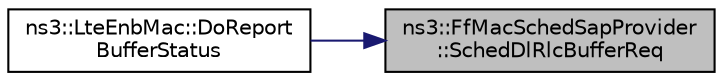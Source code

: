 digraph "ns3::FfMacSchedSapProvider::SchedDlRlcBufferReq"
{
 // LATEX_PDF_SIZE
  edge [fontname="Helvetica",fontsize="10",labelfontname="Helvetica",labelfontsize="10"];
  node [fontname="Helvetica",fontsize="10",shape=record];
  rankdir="RL";
  Node1 [label="ns3::FfMacSchedSapProvider\l::SchedDlRlcBufferReq",height=0.2,width=0.4,color="black", fillcolor="grey75", style="filled", fontcolor="black",tooltip="SCHED_DL_RLC_BUFFER_REQ."];
  Node1 -> Node2 [dir="back",color="midnightblue",fontsize="10",style="solid",fontname="Helvetica"];
  Node2 [label="ns3::LteEnbMac::DoReport\lBufferStatus",height=0.2,width=0.4,color="black", fillcolor="white", style="filled",URL="$classns3_1_1_lte_enb_mac.html#a1fb98b9cd54c247732f1116628a1227a",tooltip="Report Buffer Status function."];
}
